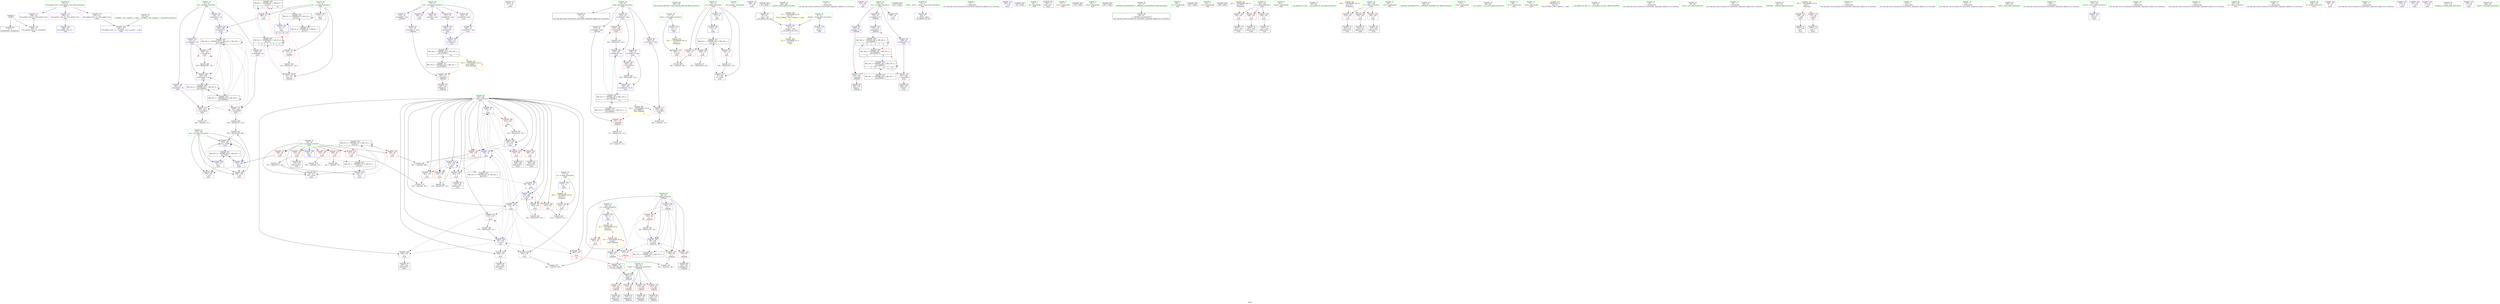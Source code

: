 digraph "SVFG" {
	label="SVFG";

	Node0x5616f7bcdfb0 [shape=record,color=grey,label="{NodeID: 0\nNullPtr}"];
	Node0x5616f7bcdfb0 -> Node0x5616f7be5450[style=solid];
	Node0x5616f7bcdfb0 -> Node0x5616f7beccd0[style=solid];
	Node0x5616f7be8f40 [shape=record,color=grey,label="{NodeID: 277\n303 = cmp(302, 12, )\n}"];
	Node0x5616f7be7490 [shape=record,color=blue,label="{NodeID: 194\n221\<--112\narrayidx10\<--\nmain\n}"];
	Node0x5616f7be7490 -> Node0x5616f7be7560[style=dashed];
	Node0x5616f7be4680 [shape=record,color=purple,label="{NodeID: 111\n202\<--47\n\<--.str.6\nmain\n}"];
	Node0x5616f7be2890 [shape=record,color=green,label="{NodeID: 28\n16\<--18\ndeg\<--deg_field_insensitive\nGlob }"];
	Node0x5616f7be2890 -> Node0x5616f7be5620[style=solid];
	Node0x5616f7be2890 -> Node0x5616f7be6ba0[style=solid];
	Node0x5616f7be2890 -> Node0x5616f7be6c70[style=solid];
	Node0x5616f7be2890 -> Node0x5616f7be6d40[style=solid];
	Node0x5616f7be2890 -> Node0x5616f7be6e10[style=solid];
	Node0x5616f7bea690 [shape=record,color=red,label="{NodeID: 139\n128\<--98\n\<--i\n_Z5floodi\n}"];
	Node0x5616f7bea690 -> Node0x5616f7bf4d50[style=solid];
	Node0x5616f7be5150 [shape=record,color=green,label="{NodeID: 56\n192\<--193\nllvm.memset.p0i8.i64\<--llvm.memset.p0i8.i64_field_insensitive\n}"];
	Node0x5616f7c0ad10 [shape=record,color=yellow,style=double,label="{NodeID: 333\n20V_1 = ENCHI(MR_20V_0)\npts\{13 \}\nFun[main]}"];
	Node0x5616f7c0ad10 -> Node0x5616f7be9580[style=dashed];
	Node0x5616f7bebd50 [shape=record,color=red,label="{NodeID: 167\n337\<--165\n\<--ans\nmain\n}"];
	Node0x5616f7be6930 [shape=record,color=black,label="{NodeID: 84\n306\<--305\nidxprom47\<--\nmain\n}"];
	Node0x5616f7bccd20 [shape=record,color=green,label="{NodeID: 1\n7\<--1\n__dso_handle\<--dummyObj\nGlob }"];
	Node0x5616f7be90c0 [shape=record,color=grey,label="{NodeID: 278\n252 = cmp(250, 251, )\n}"];
	Node0x5616f7be7560 [shape=record,color=blue,label="{NodeID: 195\n228\<--112\narrayidx14\<--\nmain\n}"];
	Node0x5616f7be7560 -> Node0x5616f7c09590[style=dashed];
	Node0x5616f7be4750 [shape=record,color=purple,label="{NodeID: 112\n206\<--49\n\<--.str.7\nmain\n}"];
	Node0x5616f7be2960 [shape=record,color=green,label="{NodeID: 29\n19\<--21\nmat\<--mat_field_insensitive\nGlob }"];
	Node0x5616f7be2960 -> Node0x5616f7be6ee0[style=solid];
	Node0x5616f7be2960 -> Node0x5616f7be6fb0[style=solid];
	Node0x5616f7be2960 -> Node0x5616f7be7080[style=solid];
	Node0x5616f7be2960 -> Node0x5616f7be7150[style=solid];
	Node0x5616f7be2960 -> Node0x5616f7be7220[style=solid];
	Node0x5616f7be2960 -> Node0x5616f7be3a50[style=solid];
	Node0x5616f7be2960 -> Node0x5616f7be3b20[style=solid];
	Node0x5616f7c03790 [shape=record,color=yellow,style=double,label="{NodeID: 389\n2V_2 = CSCHI(MR_2V_1)\npts\{10 \}\nCS[]}"];
	Node0x5616f7c04090 [shape=record,color=black,label="{NodeID: 306\nMR_6V_2 = PHI(MR_6V_1, MR_6V_5, )\npts\{32 \}\n|{<s0>4|<s1>14|<s2>14}}"];
	Node0x5616f7c04090:s0 -> Node0x5616f7bfdd90[style=dashed,color=blue];
	Node0x5616f7c04090:s1 -> Node0x5616f7bea0e0[style=dashed,color=blue];
	Node0x5616f7c04090:s2 -> Node0x5616f7c02890[style=dashed,color=blue];
	Node0x5616f7bea760 [shape=record,color=red,label="{NodeID: 140\n135\<--98\n\<--i\n_Z5floodi\n}"];
	Node0x5616f7bea760 -> Node0x5616f7be5d00[style=solid];
	Node0x5616f7be5250 [shape=record,color=green,label="{NodeID: 57\n204\<--205\nprintf\<--printf_field_insensitive\n}"];
	Node0x5616f7bebe20 [shape=record,color=red,label="{NodeID: 168\n233\<--232\n\<--arrayidx16\nmain\n}"];
	Node0x5616f7bebe20 -> Node0x5616f7be84c0[style=solid];
	Node0x5616f7be6a00 [shape=record,color=black,label="{NodeID: 85\n325\<--324\nidxprom57\<--\nmain\n}"];
	Node0x5616f7bd4c80 [shape=record,color=green,label="{NodeID: 2\n9\<--1\n\<--dummyObj\nCan only get source location for instruction, argument, global var or function.}"];
	Node0x5616f7be9240 [shape=record,color=grey,label="{NodeID: 279\n264 = cmp(263, 12, )\n}"];
	Node0x5616f7be7630 [shape=record,color=blue,label="{NodeID: 196\n232\<--234\narrayidx16\<--inc\nmain\n}"];
	Node0x5616f7be7630 -> Node0x5616f7bebef0[style=dashed];
	Node0x5616f7be7630 -> Node0x5616f7be7700[style=dashed];
	Node0x5616f7be4820 [shape=record,color=purple,label="{NodeID: 113\n214\<--49\n\<--.str.7\nmain\n}"];
	Node0x5616f7be2a30 [shape=record,color=green,label="{NodeID: 30\n22\<--24\nvis\<--vis_field_insensitive\nGlob }"];
	Node0x5616f7be2a30 -> Node0x5616f7be3bf0[style=solid];
	Node0x5616f7be2a30 -> Node0x5616f7be3cc0[style=solid];
	Node0x5616f7be2a30 -> Node0x5616f7be3d90[style=solid];
	Node0x5616f7be2a30 -> Node0x5616f7be3e60[style=solid];
	Node0x5616f7c221a0 [shape=record,color=black,label="{NodeID: 390\n215 = PHI()\n}"];
	Node0x5616f7c04590 [shape=record,color=black,label="{NodeID: 307\nMR_10V_2 = PHI(MR_10V_1, MR_10V_4, )\npts\{99 \}\n}"];
	Node0x5616f7bea830 [shape=record,color=red,label="{NodeID: 141\n141\<--98\n\<--i\n_Z5floodi\n|{<s0>4}}"];
	Node0x5616f7bea830:s0 -> Node0x5616f7c228a0[style=solid,color=red];
	Node0x5616f7be5350 [shape=record,color=green,label="{NodeID: 58\n55\<--361\n_GLOBAL__sub_I_naguib_1_1.cpp\<--_GLOBAL__sub_I_naguib_1_1.cpp_field_insensitive\n}"];
	Node0x5616f7be5350 -> Node0x5616f7becbd0[style=solid];
	Node0x5616f7c0aed0 [shape=record,color=yellow,style=double,label="{NodeID: 335\n4V_1 = ENCHI(MR_4V_0)\npts\{26 \}\nFun[main]|{|<s1>14}}"];
	Node0x5616f7c0aed0 -> Node0x5616f7be9990[style=dashed];
	Node0x5616f7c0aed0:s1 -> Node0x5616f7c0a5b0[style=dashed,color=red];
	Node0x5616f7bebef0 [shape=record,color=red,label="{NodeID: 169\n239\<--238\n\<--arrayidx18\nmain\n}"];
	Node0x5616f7bebef0 -> Node0x5616f7bf2240[style=solid];
	Node0x5616f7be6ad0 [shape=record,color=purple,label="{NodeID: 86\n64\<--4\n\<--_ZStL8__ioinit\n__cxx_global_var_init\n}"];
	Node0x5616f7bbd6c0 [shape=record,color=green,label="{NodeID: 3\n12\<--1\n\<--dummyObj\nCan only get source location for instruction, argument, global var or function.}"];
	Node0x5616f7bf4bd0 [shape=record,color=grey,label="{NodeID: 280\n186 = cmp(184, 185, )\n}"];
	Node0x5616f7be7700 [shape=record,color=blue,label="{NodeID: 197\n238\<--240\narrayidx18\<--inc19\nmain\n}"];
	Node0x5616f7be7700 -> Node0x5616f7c09090[style=dashed];
	Node0x5616f7be48f0 [shape=record,color=purple,label="{NodeID: 114\n338\<--51\n\<--.str.8\nmain\n}"];
	Node0x5616f7be2b00 [shape=record,color=green,label="{NodeID: 31\n25\<--26\nn\<--n_field_insensitive\nGlob }"];
	Node0x5616f7be2b00 -> Node0x5616f7be98c0[style=solid];
	Node0x5616f7be2b00 -> Node0x5616f7be9990[style=solid];
	Node0x5616f7be2b00 -> Node0x5616f7bec6d0[style=solid];
	Node0x5616f7c222a0 [shape=record,color=black,label="{NodeID: 391\n65 = PHI()\n}"];
	Node0x5616f7c04a90 [shape=record,color=black,label="{NodeID: 308\nMR_16V_2 = PHI(MR_16V_1, MR_16V_4, )\npts\{240000 \}\n|{<s0>4|<s1>14}}"];
	Node0x5616f7c04a90:s0 -> Node0x5616f7bfe790[style=dashed,color=blue];
	Node0x5616f7c04a90:s1 -> Node0x5616f7c03290[style=dashed,color=blue];
	Node0x5616f7bea900 [shape=record,color=red,label="{NodeID: 142\n145\<--98\n\<--i\n_Z5floodi\n}"];
	Node0x5616f7bea900 -> Node0x5616f7bf2840[style=solid];
	Node0x5616f7be5450 [shape=record,color=black,label="{NodeID: 59\n2\<--3\ndummyVal\<--dummyVal\n}"];
	Node0x5616f7c0afb0 [shape=record,color=yellow,style=double,label="{NodeID: 336\n25V_1 = ENCHI(MR_25V_0)\npts\{28 \}\nFun[main]}"];
	Node0x5616f7c0afb0 -> Node0x5616f7be9a60[style=dashed];
	Node0x5616f7bebfc0 [shape=record,color=red,label="{NodeID: 170\n257\<--256\n\<--arrayidx25\nmain\n}"];
	Node0x5616f7bebfc0 -> Node0x5616f7be65f0[style=solid];
	Node0x5616f7be6ba0 [shape=record,color=purple,label="{NodeID: 87\n115\<--16\narrayidx4\<--deg\n_Z5floodi\n}"];
	Node0x5616f7be6ba0 -> Node0x5616f7beaaa0[style=solid];
	Node0x5616f7bccec0 [shape=record,color=green,label="{NodeID: 4\n35\<--1\n.str\<--dummyObj\nGlob }"];
	Node0x5616f7bf4d50 [shape=record,color=grey,label="{NodeID: 281\n130 = cmp(128, 129, )\n}"];
	Node0x5616f7be77d0 [shape=record,color=blue,label="{NodeID: 198\n155\<--244\ni\<--inc20\nmain\n}"];
	Node0x5616f7be77d0 -> Node0x5616f7beac40[style=dashed];
	Node0x5616f7be77d0 -> Node0x5616f7bead10[style=dashed];
	Node0x5616f7be77d0 -> Node0x5616f7be77d0[style=dashed];
	Node0x5616f7be77d0 -> Node0x5616f7be7970[style=dashed];
	Node0x5616f7be49c0 [shape=record,color=purple,label="{NodeID: 115\n366\<--53\nllvm.global_ctors_0\<--llvm.global_ctors\nGlob }"];
	Node0x5616f7be49c0 -> Node0x5616f7becad0[style=solid];
	Node0x5616f7be2bd0 [shape=record,color=green,label="{NodeID: 32\n27\<--28\nm\<--m_field_insensitive\nGlob }"];
	Node0x5616f7be2bd0 -> Node0x5616f7be9a60[style=solid];
	Node0x5616f7be2bd0 -> Node0x5616f7bec7d0[style=solid];
	Node0x5616f7c223a0 [shape=record,color=black,label="{NodeID: 392\n83 = PHI()\n}"];
	Node0x5616f7c223a0 -> Node0x5616f7be5820[style=solid];
	Node0x5616f7bea9d0 [shape=record,color=red,label="{NodeID: 143\n104\<--103\n\<--arrayidx\n_Z5floodi\n}"];
	Node0x5616f7bea9d0 -> Node0x5616f7be59c0[style=solid];
	Node0x5616f7be5550 [shape=record,color=black,label="{NodeID: 60\n152\<--12\nmain_ret\<--\nmain\n}"];
	Node0x5616f7bec090 [shape=record,color=red,label="{NodeID: 171\n263\<--262\n\<--arrayidx27\nmain\n}"];
	Node0x5616f7bec090 -> Node0x5616f7be9240[style=solid];
	Node0x5616f7be6c70 [shape=record,color=purple,label="{NodeID: 88\n232\<--16\narrayidx16\<--deg\nmain\n}"];
	Node0x5616f7be6c70 -> Node0x5616f7bebe20[style=solid];
	Node0x5616f7be6c70 -> Node0x5616f7be7630[style=solid];
	Node0x5616f7bccfe0 [shape=record,color=green,label="{NodeID: 5\n37\<--1\n.str.2\<--dummyObj\nGlob }"];
	Node0x5616f7bf4ed0 [shape=record,color=grey,label="{NodeID: 282\n291 = cmp(290, 123, )\n}"];
	Node0x5616f7be78a0 [shape=record,color=blue,label="{NodeID: 199\n29\<--12\ncnt\<--\nmain\n}"];
	Node0x5616f7be78a0 -> Node0x5616f7c02390[style=dashed];
	Node0x5616f7be9380 [shape=record,color=purple,label="{NodeID: 116\n367\<--53\nllvm.global_ctors_1\<--llvm.global_ctors\nGlob }"];
	Node0x5616f7be9380 -> Node0x5616f7becbd0[style=solid];
	Node0x5616f7be2ca0 [shape=record,color=green,label="{NodeID: 33\n29\<--30\ncnt\<--cnt_field_insensitive\nGlob }"];
	Node0x5616f7be2ca0 -> Node0x5616f7be9b30[style=solid];
	Node0x5616f7be2ca0 -> Node0x5616f7be9c00[style=solid];
	Node0x5616f7be2ca0 -> Node0x5616f7be9cd0[style=solid];
	Node0x5616f7be2ca0 -> Node0x5616f7be9da0[style=solid];
	Node0x5616f7be2ca0 -> Node0x5616f7be9e70[style=solid];
	Node0x5616f7be2ca0 -> Node0x5616f7be9f40[style=solid];
	Node0x5616f7be2ca0 -> Node0x5616f7bec8d0[style=solid];
	Node0x5616f7be2ca0 -> Node0x5616f7be78a0[style=solid];
	Node0x5616f7be2ca0 -> Node0x5616f7be7b10[style=solid];
	Node0x5616f7c22500 [shape=record,color=black,label="{NodeID: 393\n179 = PHI()\n}"];
	Node0x5616f7beaaa0 [shape=record,color=red,label="{NodeID: 144\n116\<--115\n\<--arrayidx4\n_Z5floodi\n}"];
	Node0x5616f7beaaa0 -> Node0x5616f7be8640[style=solid];
	Node0x5616f7be5620 [shape=record,color=black,label="{NodeID: 61\n17\<--16\n\<--deg\nCan only get source location for instruction, argument, global var or function.}"];
	Node0x5616f7bec160 [shape=record,color=red,label="{NodeID: 172\n302\<--301\n\<--arrayidx44\nmain\n}"];
	Node0x5616f7bec160 -> Node0x5616f7be8f40[style=solid];
	Node0x5616f7be6d40 [shape=record,color=purple,label="{NodeID: 89\n238\<--16\narrayidx18\<--deg\nmain\n}"];
	Node0x5616f7be6d40 -> Node0x5616f7bebef0[style=solid];
	Node0x5616f7be6d40 -> Node0x5616f7be7700[style=solid];
	Node0x5616f7bcd250 [shape=record,color=green,label="{NodeID: 6\n39\<--1\nstdin\<--dummyObj\nGlob }"];
	Node0x5616f7bf5050 [shape=record,color=grey,label="{NodeID: 283\n212 = cmp(210, 211, )\n}"];
	Node0x5616f7be7970 [shape=record,color=blue,label="{NodeID: 200\n155\<--12\ni\<--\nmain\n}"];
	Node0x5616f7be7970 -> Node0x5616f7beade0[style=dashed];
	Node0x5616f7be7970 -> Node0x5616f7beaeb0[style=dashed];
	Node0x5616f7be7970 -> Node0x5616f7beaf80[style=dashed];
	Node0x5616f7be7970 -> Node0x5616f7beb050[style=dashed];
	Node0x5616f7be7970 -> Node0x5616f7beb120[style=dashed];
	Node0x5616f7be7970 -> Node0x5616f7be7cb0[style=dashed];
	Node0x5616f7be7970 -> Node0x5616f7be7f20[style=dashed];
	Node0x5616f7be7970 -> Node0x5616f7be8190[style=dashed];
	Node0x5616f7be9480 [shape=record,color=purple,label="{NodeID: 117\n368\<--53\nllvm.global_ctors_2\<--llvm.global_ctors\nGlob }"];
	Node0x5616f7be9480 -> Node0x5616f7beccd0[style=solid];
	Node0x5616f7be2d70 [shape=record,color=green,label="{NodeID: 34\n31\<--32\ncur\<--cur_field_insensitive\nGlob }"];
	Node0x5616f7be2d70 -> Node0x5616f7bea010[style=solid];
	Node0x5616f7be2d70 -> Node0x5616f7bea0e0[style=solid];
	Node0x5616f7be2d70 -> Node0x5616f7bec9d0[style=solid];
	Node0x5616f7be2d70 -> Node0x5616f7bed040[style=solid];
	Node0x5616f7be2d70 -> Node0x5616f7be7a40[style=solid];
	Node0x5616f7c225d0 [shape=record,color=black,label="{NodeID: 394\n203 = PHI()\n}"];
	Node0x5616f7c05990 [shape=record,color=black,label="{NodeID: 311\nMR_22V_3 = PHI(MR_22V_4, MR_22V_2, )\npts\{15 \}\n}"];
	Node0x5616f7c05990 -> Node0x5616f7be9650[style=dashed];
	Node0x5616f7c05990 -> Node0x5616f7be9720[style=dashed];
	Node0x5616f7c05990 -> Node0x5616f7be97f0[style=dashed];
	Node0x5616f7c05990 -> Node0x5616f7bef4a0[style=dashed];
	Node0x5616f7beab70 [shape=record,color=red,label="{NodeID: 145\n138\<--137\n\<--arrayidx11\n_Z5floodi\n}"];
	Node0x5616f7beab70 -> Node0x5616f7be5dd0[style=solid];
	Node0x5616f7be5720 [shape=record,color=black,label="{NodeID: 62\n66\<--67\n\<--_ZNSt8ios_base4InitD1Ev\nCan only get source location for instruction, argument, global var or function.}"];
	Node0x5616f7bec230 [shape=record,color=red,label="{NodeID: 173\n308\<--307\n\<--arrayidx48\nmain\n}"];
	Node0x5616f7bec230 -> Node0x5616f7bf26c0[style=solid];
	Node0x5616f7be6e10 [shape=record,color=purple,label="{NodeID: 90\n262\<--16\narrayidx27\<--deg\nmain\n}"];
	Node0x5616f7be6e10 -> Node0x5616f7bec090[style=solid];
	Node0x5616f7bce040 [shape=record,color=green,label="{NodeID: 7\n40\<--1\n.str.3\<--dummyObj\nGlob }"];
	Node0x5616f7bf51d0 [shape=record,color=grey,label="{NodeID: 284\n119 = cmp(117, 12, )\n}"];
	Node0x5616f7be7a40 [shape=record,color=blue,label="{NodeID: 201\n31\<--12\ncur\<--\nmain\n|{<s0>14|<s1>14|<s2>14|<s3>14}}"];
	Node0x5616f7be7a40:s0 -> Node0x5616f7bea010[style=dashed,color=red];
	Node0x5616f7be7a40:s1 -> Node0x5616f7bed040[style=dashed,color=red];
	Node0x5616f7be7a40:s2 -> Node0x5616f7bfdd90[style=dashed,color=red];
	Node0x5616f7be7a40:s3 -> Node0x5616f7c04090[style=dashed,color=red];
	Node0x5616f7be9580 [shape=record,color=red,label="{NodeID: 118\n185\<--11\n\<--cases\nmain\n}"];
	Node0x5616f7be9580 -> Node0x5616f7bf4bd0[style=solid];
	Node0x5616f7be2e40 [shape=record,color=green,label="{NodeID: 35\n33\<--34\nall\<--all_field_insensitive\nGlob }"];
	Node0x5616f7be2e40 -> Node0x5616f7be3f30[style=solid];
	Node0x5616f7be2e40 -> Node0x5616f7be4000[style=solid];
	Node0x5616f7be2e40 -> Node0x5616f7be40d0[style=solid];
	Node0x5616f7be2e40 -> Node0x5616f7be41a0[style=solid];
	Node0x5616f7c226a0 [shape=record,color=black,label="{NodeID: 395\n207 = PHI()\n}"];
	Node0x5616f7c05e90 [shape=record,color=black,label="{NodeID: 312\nMR_27V_2 = PHI(MR_27V_4, MR_27V_1, )\npts\{30 \}\n}"];
	Node0x5616f7c05e90 -> Node0x5616f7be78a0[style=dashed];
	Node0x5616f7beac40 [shape=record,color=red,label="{NodeID: 146\n210\<--155\n\<--i\nmain\n}"];
	Node0x5616f7beac40 -> Node0x5616f7bf5050[style=solid];
	Node0x5616f7be5820 [shape=record,color=black,label="{NodeID: 63\n87\<--83\nconv\<--call\n__cxx_global_var_init.1\n}"];
	Node0x5616f7be5820 -> Node0x5616f7becdd0[style=solid];
	Node0x5616f7bec300 [shape=record,color=red,label="{NodeID: 174\n327\<--326\n\<--arrayidx58\nmain\n}"];
	Node0x5616f7bec300 -> Node0x5616f7bf1dc0[style=solid];
	Node0x5616f7be6ee0 [shape=record,color=purple,label="{NodeID: 91\n134\<--19\narrayidx9\<--mat\n_Z5floodi\n}"];
	Node0x5616f7bce0d0 [shape=record,color=green,label="{NodeID: 8\n42\<--1\n.str.4\<--dummyObj\nGlob }"];
	Node0x5616f7bf5350 [shape=record,color=grey,label="{NodeID: 285\n297 = cmp(295, 296, )\n}"];
	Node0x5616f7be7b10 [shape=record,color=blue,label="{NodeID: 202\n29\<--271\ncnt\<--inc29\nmain\n}"];
	Node0x5616f7be7b10 -> Node0x5616f7c02390[style=dashed];
	Node0x5616f7be9650 [shape=record,color=red,label="{NodeID: 119\n184\<--14\n\<--g\nmain\n}"];
	Node0x5616f7be9650 -> Node0x5616f7bf4bd0[style=solid];
	Node0x5616f7be2f10 [shape=record,color=green,label="{NodeID: 36\n53\<--57\nllvm.global_ctors\<--llvm.global_ctors_field_insensitive\nGlob }"];
	Node0x5616f7be2f10 -> Node0x5616f7be49c0[style=solid];
	Node0x5616f7be2f10 -> Node0x5616f7be9380[style=solid];
	Node0x5616f7be2f10 -> Node0x5616f7be9480[style=solid];
	Node0x5616f7c227a0 [shape=record,color=black,label="{NodeID: 396\n339 = PHI()\n}"];
	Node0x5616f7c06390 [shape=record,color=black,label="{NodeID: 313\nMR_6V_2 = PHI(MR_6V_3, MR_6V_1, )\npts\{32 \}\n}"];
	Node0x5616f7c06390 -> Node0x5616f7c02890[style=dashed];
	Node0x5616f7bead10 [shape=record,color=red,label="{NodeID: 147\n243\<--155\n\<--i\nmain\n}"];
	Node0x5616f7bead10 -> Node0x5616f7bf2540[style=solid];
	Node0x5616f7be58f0 [shape=record,color=black,label="{NodeID: 64\n102\<--101\nidxprom\<--\n_Z5floodi\n}"];
	Node0x5616f7c0b410 [shape=record,color=yellow,style=double,label="{NodeID: 341\n34V_1 = ENCHI(MR_34V_0)\npts\{162 \}\nFun[main]}"];
	Node0x5616f7c0b410 -> Node0x5616f7beb7a0[style=dashed];
	Node0x5616f7c0b410 -> Node0x5616f7beb870[style=dashed];
	Node0x5616f7c0b410 -> Node0x5616f7beb940[style=dashed];
	Node0x5616f7bec3d0 [shape=record,color=blue,label="{NodeID: 175\n8\<--9\n_ZL2pi\<--\nGlob }"];
	Node0x5616f7be6fb0 [shape=record,color=purple,label="{NodeID: 92\n137\<--19\narrayidx11\<--mat\n_Z5floodi\n}"];
	Node0x5616f7be6fb0 -> Node0x5616f7beab70[style=solid];
	Node0x5616f7bce160 [shape=record,color=green,label="{NodeID: 9\n44\<--1\nstdout\<--dummyObj\nGlob }"];
	Node0x5616f7be7be0 [shape=record,color=blue,label="{NodeID: 203\n274\<--269\narrayidx31\<--\nmain\n}"];
	Node0x5616f7be7be0 -> Node0x5616f7c00f90[style=dashed];
	Node0x5616f7be9720 [shape=record,color=red,label="{NodeID: 120\n200\<--14\n\<--g\nmain\n}"];
	Node0x5616f7be9720 -> Node0x5616f7be8940[style=solid];
	Node0x5616f7be2fe0 [shape=record,color=green,label="{NodeID: 37\n58\<--59\n__cxx_global_var_init\<--__cxx_global_var_init_field_insensitive\n}"];
	Node0x5616f7c228a0 [shape=record,color=black,label="{NodeID: 397\n95 = PHI(141, 267, )\n0th arg _Z5floodi }"];
	Node0x5616f7c228a0 -> Node0x5616f7becea0[style=solid];
	Node0x5616f7c06890 [shape=record,color=black,label="{NodeID: 314\nMR_32V_2 = PHI(MR_32V_14, MR_32V_1, )\npts\{156 \}\n}"];
	Node0x5616f7c06890 -> Node0x5616f7be73c0[style=dashed];
	Node0x5616f7beade0 [shape=record,color=red,label="{NodeID: 148\n250\<--155\n\<--i\nmain\n}"];
	Node0x5616f7beade0 -> Node0x5616f7be90c0[style=solid];
	Node0x5616f7be59c0 [shape=record,color=black,label="{NodeID: 65\n105\<--104\ntobool\<--\n_Z5floodi\n}"];
	Node0x5616f7c0b4f0 [shape=record,color=yellow,style=double,label="{NodeID: 342\n36V_1 = ENCHI(MR_36V_0)\npts\{164 \}\nFun[main]}"];
	Node0x5616f7c0b4f0 -> Node0x5616f7beba10[style=dashed];
	Node0x5616f7c0b4f0 -> Node0x5616f7bebae0[style=dashed];
	Node0x5616f7c0b4f0 -> Node0x5616f7bebbb0[style=dashed];
	Node0x5616f7bec4d0 [shape=record,color=blue,label="{NodeID: 176\n11\<--12\ncases\<--\nGlob }"];
	Node0x5616f7bec4d0 -> Node0x5616f7c0ad10[style=dashed];
	Node0x5616f7be7080 [shape=record,color=purple,label="{NodeID: 93\n194\<--19\n\<--mat\nmain\n}"];
	Node0x5616f7bd4a20 [shape=record,color=green,label="{NodeID: 10\n45\<--1\n.str.5\<--dummyObj\nGlob }"];
	Node0x5616f7bfdd90 [shape=record,color=black,label="{NodeID: 287\nMR_6V_5 = PHI(MR_6V_7, MR_6V_4, )\npts\{32 \}\n|{|<s2>4|<s3>4|<s4>4|<s5>4}}"];
	Node0x5616f7bfdd90 -> Node0x5616f7bfdd90[style=dashed];
	Node0x5616f7bfdd90 -> Node0x5616f7c04090[style=dashed];
	Node0x5616f7bfdd90:s2 -> Node0x5616f7bea010[style=dashed,color=red];
	Node0x5616f7bfdd90:s3 -> Node0x5616f7bed040[style=dashed,color=red];
	Node0x5616f7bfdd90:s4 -> Node0x5616f7bfdd90[style=dashed,color=red];
	Node0x5616f7bfdd90:s5 -> Node0x5616f7c04090[style=dashed,color=red];
	Node0x5616f7be7cb0 [shape=record,color=blue,label="{NodeID: 204\n155\<--279\ni\<--inc33\nmain\n}"];
	Node0x5616f7be7cb0 -> Node0x5616f7beade0[style=dashed];
	Node0x5616f7be7cb0 -> Node0x5616f7beaeb0[style=dashed];
	Node0x5616f7be7cb0 -> Node0x5616f7beaf80[style=dashed];
	Node0x5616f7be7cb0 -> Node0x5616f7beb050[style=dashed];
	Node0x5616f7be7cb0 -> Node0x5616f7beb120[style=dashed];
	Node0x5616f7be7cb0 -> Node0x5616f7be7cb0[style=dashed];
	Node0x5616f7be7cb0 -> Node0x5616f7be7f20[style=dashed];
	Node0x5616f7be7cb0 -> Node0x5616f7be8190[style=dashed];
	Node0x5616f7be97f0 [shape=record,color=red,label="{NodeID: 121\n341\<--14\n\<--g\nmain\n}"];
	Node0x5616f7be97f0 -> Node0x5616f7be87c0[style=solid];
	Node0x5616f7be30e0 [shape=record,color=green,label="{NodeID: 38\n62\<--63\n_ZNSt8ios_base4InitC1Ev\<--_ZNSt8ios_base4InitC1Ev_field_insensitive\n}"];
	Node0x5616f7c06d90 [shape=record,color=black,label="{NodeID: 315\nMR_38V_2 = PHI(MR_38V_5, MR_38V_1, )\npts\{166 \}\n}"];
	Node0x5616f7c06d90 -> Node0x5616f7be7d80[style=dashed];
	Node0x5616f7c06d90 -> Node0x5616f7be7e50[style=dashed];
	Node0x5616f7beaeb0 [shape=record,color=red,label="{NodeID: 149\n254\<--155\n\<--i\nmain\n}"];
	Node0x5616f7beaeb0 -> Node0x5616f7be6520[style=solid];
	Node0x5616f7be5a90 [shape=record,color=black,label="{NodeID: 66\n109\<--108\nidxprom1\<--\n_Z5floodi\n}"];
	Node0x5616f7bf1dc0 [shape=record,color=grey,label="{NodeID: 260\n328 = Binary(327, 118, )\n}"];
	Node0x5616f7bf1dc0 -> Node0x5616f7bf1f40[style=solid];
	Node0x5616f7bec5d0 [shape=record,color=blue,label="{NodeID: 177\n14\<--12\ng\<--\nGlob }"];
	Node0x5616f7bec5d0 -> Node0x5616f7be72f0[style=dashed];
	Node0x5616f7be7150 [shape=record,color=purple,label="{NodeID: 94\n218\<--19\narrayidx\<--mat\nmain\n}"];
	Node0x5616f7bd4ab0 [shape=record,color=green,label="{NodeID: 11\n47\<--1\n.str.6\<--dummyObj\nGlob }"];
	Node0x5616f7be7d80 [shape=record,color=blue,label="{NodeID: 205\n165\<--285\nans\<--\nmain\n}"];
	Node0x5616f7be7d80 -> Node0x5616f7bebc80[style=dashed];
	Node0x5616f7be7d80 -> Node0x5616f7bebd50[style=dashed];
	Node0x5616f7be7d80 -> Node0x5616f7be8260[style=dashed];
	Node0x5616f7be7d80 -> Node0x5616f7c06d90[style=dashed];
	Node0x5616f7be98c0 [shape=record,color=red,label="{NodeID: 122\n129\<--25\n\<--n\n_Z5floodi\n}"];
	Node0x5616f7be98c0 -> Node0x5616f7bf4d50[style=solid];
	Node0x5616f7be31e0 [shape=record,color=green,label="{NodeID: 39\n68\<--69\n__cxa_atexit\<--__cxa_atexit_field_insensitive\n}"];
	Node0x5616f7c07290 [shape=record,color=black,label="{NodeID: 316\nMR_12V_2 = PHI(MR_12V_3, MR_12V_1, )\npts\{180000 \}\n}"];
	Node0x5616f7c07290 -> Node0x5616f7c09090[style=dashed];
	Node0x5616f7beaf80 [shape=record,color=red,label="{NodeID: 150\n260\<--155\n\<--i\nmain\n}"];
	Node0x5616f7beaf80 -> Node0x5616f7be66c0[style=solid];
	Node0x5616f7be5b60 [shape=record,color=black,label="{NodeID: 67\n114\<--113\nidxprom3\<--\n_Z5floodi\n}"];
	Node0x5616f7bf1f40 [shape=record,color=grey,label="{NodeID: 261\n330 = Binary(329, 328, )\n}"];
	Node0x5616f7bf1f40 -> Node0x5616f7be8260[style=solid];
	Node0x5616f7bec6d0 [shape=record,color=blue,label="{NodeID: 178\n25\<--12\nn\<--\nGlob }"];
	Node0x5616f7bec6d0 -> Node0x5616f7c0aed0[style=dashed];
	Node0x5616f7be7220 [shape=record,color=purple,label="{NodeID: 95\n221\<--19\narrayidx10\<--mat\nmain\n}"];
	Node0x5616f7be7220 -> Node0x5616f7be7490[style=solid];
	Node0x5616f7bd4b40 [shape=record,color=green,label="{NodeID: 12\n49\<--1\n.str.7\<--dummyObj\nGlob }"];
	Node0x5616f7bfe790 [shape=record,color=black,label="{NodeID: 289\nMR_16V_4 = PHI(MR_16V_6, MR_16V_3, )\npts\{240000 \}\n|{|<s2>4|<s3>4|<s4>4}}"];
	Node0x5616f7bfe790 -> Node0x5616f7bfe790[style=dashed];
	Node0x5616f7bfe790 -> Node0x5616f7c04a90[style=dashed];
	Node0x5616f7bfe790:s2 -> Node0x5616f7bea9d0[style=dashed,color=red];
	Node0x5616f7bfe790:s3 -> Node0x5616f7becf70[style=dashed,color=red];
	Node0x5616f7bfe790:s4 -> Node0x5616f7c04a90[style=dashed,color=red];
	Node0x5616f7be7e50 [shape=record,color=blue,label="{NodeID: 206\n165\<--12\nans\<--\nmain\n}"];
	Node0x5616f7be7e50 -> Node0x5616f7bebc80[style=dashed];
	Node0x5616f7be7e50 -> Node0x5616f7bebd50[style=dashed];
	Node0x5616f7be7e50 -> Node0x5616f7be8260[style=dashed];
	Node0x5616f7be7e50 -> Node0x5616f7c06d90[style=dashed];
	Node0x5616f7be9990 [shape=record,color=red,label="{NodeID: 123\n251\<--25\n\<--n\nmain\n}"];
	Node0x5616f7be9990 -> Node0x5616f7be90c0[style=solid];
	Node0x5616f7be32e0 [shape=record,color=green,label="{NodeID: 40\n67\<--73\n_ZNSt8ios_base4InitD1Ev\<--_ZNSt8ios_base4InitD1Ev_field_insensitive\n}"];
	Node0x5616f7be32e0 -> Node0x5616f7be5720[style=solid];
	Node0x5616f7c07790 [shape=record,color=black,label="{NodeID: 317\nMR_14V_2 = PHI(MR_14V_3, MR_14V_1, )\npts\{210000 \}\n}"];
	Node0x5616f7c07790 -> Node0x5616f7c09590[style=dashed];
	Node0x5616f7beb050 [shape=record,color=red,label="{NodeID: 151\n267\<--155\n\<--i\nmain\n|{<s0>14}}"];
	Node0x5616f7beb050:s0 -> Node0x5616f7c228a0[style=solid,color=red];
	Node0x5616f7be5c30 [shape=record,color=black,label="{NodeID: 68\n133\<--132\nidxprom8\<--\n_Z5floodi\n}"];
	Node0x5616f7bf20c0 [shape=record,color=grey,label="{NodeID: 262\n334 = Binary(333, 123, )\n}"];
	Node0x5616f7bf20c0 -> Node0x5616f7bef3d0[style=solid];
	Node0x5616f7bec7d0 [shape=record,color=blue,label="{NodeID: 179\n27\<--12\nm\<--\nGlob }"];
	Node0x5616f7bec7d0 -> Node0x5616f7c0afb0[style=dashed];
	Node0x5616f7be3a50 [shape=record,color=purple,label="{NodeID: 96\n225\<--19\narrayidx12\<--mat\nmain\n}"];
	Node0x5616f7bd4010 [shape=record,color=green,label="{NodeID: 13\n51\<--1\n.str.8\<--dummyObj\nGlob }"];
	Node0x5616f7c0dae0 [shape=record,color=yellow,style=double,label="{NodeID: 373\nRETMU(2V_2)\npts\{10 \}\nFun[_GLOBAL__sub_I_naguib_1_1.cpp]}"];
	Node0x5616f7be7f20 [shape=record,color=blue,label="{NodeID: 207\n155\<--12\ni\<--\nmain\n}"];
	Node0x5616f7be7f20 -> Node0x5616f7beb1f0[style=dashed];
	Node0x5616f7be7f20 -> Node0x5616f7beb2c0[style=dashed];
	Node0x5616f7be7f20 -> Node0x5616f7beb390[style=dashed];
	Node0x5616f7be7f20 -> Node0x5616f7beb460[style=dashed];
	Node0x5616f7be7f20 -> Node0x5616f7be80c0[style=dashed];
	Node0x5616f7be7f20 -> Node0x5616f7be8190[style=dashed];
	Node0x5616f7be9a60 [shape=record,color=red,label="{NodeID: 124\n211\<--27\n\<--m\nmain\n}"];
	Node0x5616f7be9a60 -> Node0x5616f7bf5050[style=solid];
	Node0x5616f7be33e0 [shape=record,color=green,label="{NodeID: 41\n80\<--81\n__cxx_global_var_init.1\<--__cxx_global_var_init.1_field_insensitive\n}"];
	Node0x5616f7c07c90 [shape=record,color=black,label="{NodeID: 318\nMR_16V_2 = PHI(MR_16V_3, MR_16V_1, )\npts\{240000 \}\n}"];
	Node0x5616f7c07c90 -> Node0x5616f7c03290[style=dashed];
	Node0x5616f7beb120 [shape=record,color=red,label="{NodeID: 152\n278\<--155\n\<--i\nmain\n}"];
	Node0x5616f7beb120 -> Node0x5616f7be8340[style=solid];
	Node0x5616f7be5d00 [shape=record,color=black,label="{NodeID: 69\n136\<--135\nidxprom10\<--\n_Z5floodi\n}"];
	Node0x5616f7bf2240 [shape=record,color=grey,label="{NodeID: 263\n240 = Binary(239, 123, )\n}"];
	Node0x5616f7bf2240 -> Node0x5616f7be7700[style=solid];
	Node0x5616f7bec8d0 [shape=record,color=blue,label="{NodeID: 180\n29\<--12\ncnt\<--\nGlob }"];
	Node0x5616f7bec8d0 -> Node0x5616f7c05e90[style=dashed];
	Node0x5616f7be3b20 [shape=record,color=purple,label="{NodeID: 97\n228\<--19\narrayidx14\<--mat\nmain\n}"];
	Node0x5616f7be3b20 -> Node0x5616f7be7560[style=solid];
	Node0x5616f7bd40e0 [shape=record,color=green,label="{NodeID: 14\n54\<--1\n\<--dummyObj\nCan only get source location for instruction, argument, global var or function.}"];
	Node0x5616f7be7ff0 [shape=record,color=blue,label="{NodeID: 208\n307\<--309\narrayidx48\<--sub\nmain\n}"];
	Node0x5616f7be7ff0 -> Node0x5616f7c01490[style=dashed];
	Node0x5616f7be9b30 [shape=record,color=red,label="{NodeID: 125\n270\<--29\n\<--cnt\nmain\n}"];
	Node0x5616f7be9b30 -> Node0x5616f7be6790[style=solid];
	Node0x5616f7be9b30 -> Node0x5616f7be8ac0[style=solid];
	Node0x5616f7be34e0 [shape=record,color=green,label="{NodeID: 42\n85\<--86\nacos\<--acos_field_insensitive\n}"];
	Node0x5616f7c08190 [shape=record,color=black,label="{NodeID: 319\nMR_43V_2 = PHI(MR_43V_9, MR_43V_1, )\npts\{340000 \}\n}"];
	Node0x5616f7c08190 -> Node0x5616f7bec160[style=dashed];
	Node0x5616f7c08190 -> Node0x5616f7bec230[style=dashed];
	Node0x5616f7c08190 -> Node0x5616f7bec300[style=dashed];
	Node0x5616f7c08190 -> Node0x5616f7be7be0[style=dashed];
	Node0x5616f7c08190 -> Node0x5616f7be7ff0[style=dashed];
	Node0x5616f7c08190 -> Node0x5616f7c00f90[style=dashed];
	Node0x5616f7c08190 -> Node0x5616f7c01490[style=dashed];
	Node0x5616f7c08190 -> Node0x5616f7c08190[style=dashed];
	Node0x5616f7beb1f0 [shape=record,color=red,label="{NodeID: 153\n295\<--155\n\<--i\nmain\n}"];
	Node0x5616f7beb1f0 -> Node0x5616f7bf5350[style=solid];
	Node0x5616f7be5dd0 [shape=record,color=black,label="{NodeID: 70\n139\<--138\ntobool12\<--\n_Z5floodi\n}"];
	Node0x5616f7bf23c0 [shape=record,color=grey,label="{NodeID: 264\n314 = Binary(313, 123, )\n}"];
	Node0x5616f7bf23c0 -> Node0x5616f7be80c0[style=solid];
	Node0x5616f7bec9d0 [shape=record,color=blue,label="{NodeID: 181\n31\<--12\ncur\<--\nGlob }"];
	Node0x5616f7bec9d0 -> Node0x5616f7c06390[style=dashed];
	Node0x5616f7be3bf0 [shape=record,color=purple,label="{NodeID: 98\n103\<--22\narrayidx\<--vis\n_Z5floodi\n}"];
	Node0x5616f7be3bf0 -> Node0x5616f7bea9d0[style=solid];
	Node0x5616f7bd41b0 [shape=record,color=green,label="{NodeID: 15\n84\<--1\n\<--dummyObj\nCan only get source location for instruction, argument, global var or function.}"];
	Node0x5616f7be80c0 [shape=record,color=blue,label="{NodeID: 209\n155\<--314\ni\<--inc51\nmain\n}"];
	Node0x5616f7be80c0 -> Node0x5616f7beb1f0[style=dashed];
	Node0x5616f7be80c0 -> Node0x5616f7beb2c0[style=dashed];
	Node0x5616f7be80c0 -> Node0x5616f7beb390[style=dashed];
	Node0x5616f7be80c0 -> Node0x5616f7beb460[style=dashed];
	Node0x5616f7be80c0 -> Node0x5616f7be80c0[style=dashed];
	Node0x5616f7be80c0 -> Node0x5616f7be8190[style=dashed];
	Node0x5616f7be9c00 [shape=record,color=red,label="{NodeID: 126\n282\<--29\n\<--cnt\nmain\n}"];
	Node0x5616f7be9c00 -> Node0x5616f7be8dc0[style=solid];
	Node0x5616f7be35e0 [shape=record,color=green,label="{NodeID: 43\n92\<--93\n_Z5floodi\<--_Z5floodi_field_insensitive\n}"];
	Node0x5616f7beb2c0 [shape=record,color=red,label="{NodeID: 154\n299\<--155\n\<--i\nmain\n}"];
	Node0x5616f7beb2c0 -> Node0x5616f7be6860[style=solid];
	Node0x5616f7be5ea0 [shape=record,color=black,label="{NodeID: 71\n171\<--168\ncall\<--\nmain\n}"];
	Node0x5616f7c0ba30 [shape=record,color=yellow,style=double,label="{NodeID: 348\n2V_1 = ENCHI(MR_2V_0)\npts\{10 \}\nFun[_GLOBAL__sub_I_naguib_1_1.cpp]|{<s0>17}}"];
	Node0x5616f7c0ba30:s0 -> Node0x5616f7becdd0[style=dashed,color=red];
	Node0x5616f7bf2540 [shape=record,color=grey,label="{NodeID: 265\n244 = Binary(243, 123, )\n}"];
	Node0x5616f7bf2540 -> Node0x5616f7be77d0[style=solid];
	Node0x5616f7becad0 [shape=record,color=blue,label="{NodeID: 182\n366\<--54\nllvm.global_ctors_0\<--\nGlob }"];
	Node0x5616f7be3cc0 [shape=record,color=purple,label="{NodeID: 99\n110\<--22\narrayidx2\<--vis\n_Z5floodi\n}"];
	Node0x5616f7be3cc0 -> Node0x5616f7becf70[style=solid];
	Node0x5616f7bd4280 [shape=record,color=green,label="{NodeID: 16\n112\<--1\n\<--dummyObj\nCan only get source location for instruction, argument, global var or function.}"];
	Node0x5616f7be8190 [shape=record,color=blue,label="{NodeID: 210\n155\<--12\ni\<--\nmain\n}"];
	Node0x5616f7be8190 -> Node0x5616f7beb530[style=dashed];
	Node0x5616f7be8190 -> Node0x5616f7beb600[style=dashed];
	Node0x5616f7be8190 -> Node0x5616f7beb6d0[style=dashed];
	Node0x5616f7be8190 -> Node0x5616f7bef3d0[style=dashed];
	Node0x5616f7be8190 -> Node0x5616f7c06890[style=dashed];
	Node0x5616f7be9cd0 [shape=record,color=red,label="{NodeID: 127\n285\<--29\n\<--cnt\nmain\n}"];
	Node0x5616f7be9cd0 -> Node0x5616f7be7d80[style=solid];
	Node0x5616f7be36e0 [shape=record,color=green,label="{NodeID: 44\n96\<--97\nx.addr\<--x.addr_field_insensitive\n_Z5floodi\n}"];
	Node0x5616f7be36e0 -> Node0x5616f7bea350[style=solid];
	Node0x5616f7be36e0 -> Node0x5616f7bea420[style=solid];
	Node0x5616f7be36e0 -> Node0x5616f7bea4f0[style=solid];
	Node0x5616f7be36e0 -> Node0x5616f7bea5c0[style=solid];
	Node0x5616f7be36e0 -> Node0x5616f7becea0[style=solid];
	Node0x5616f7beb390 [shape=record,color=red,label="{NodeID: 155\n305\<--155\n\<--i\nmain\n}"];
	Node0x5616f7beb390 -> Node0x5616f7be6930[style=solid];
	Node0x5616f7be5f70 [shape=record,color=black,label="{NodeID: 72\n177\<--174\ncall1\<--\nmain\n}"];
	Node0x5616f7bf26c0 [shape=record,color=grey,label="{NodeID: 266\n309 = Binary(308, 118, )\n}"];
	Node0x5616f7bf26c0 -> Node0x5616f7be7ff0[style=solid];
	Node0x5616f7becbd0 [shape=record,color=blue,label="{NodeID: 183\n367\<--55\nllvm.global_ctors_1\<--_GLOBAL__sub_I_naguib_1_1.cpp\nGlob }"];
	Node0x5616f7be3d90 [shape=record,color=purple,label="{NodeID: 100\n197\<--22\n\<--vis\nmain\n}"];
	Node0x5616f7bd4350 [shape=record,color=green,label="{NodeID: 17\n118\<--1\n\<--dummyObj\nCan only get source location for instruction, argument, global var or function.}"];
	Node0x5616f7be8260 [shape=record,color=blue,label="{NodeID: 211\n165\<--330\nans\<--add59\nmain\n}"];
	Node0x5616f7be8260 -> Node0x5616f7bebc80[style=dashed];
	Node0x5616f7be8260 -> Node0x5616f7bebd50[style=dashed];
	Node0x5616f7be8260 -> Node0x5616f7be8260[style=dashed];
	Node0x5616f7be8260 -> Node0x5616f7c06d90[style=dashed];
	Node0x5616f7be9da0 [shape=record,color=red,label="{NodeID: 128\n290\<--29\n\<--cnt\nmain\n}"];
	Node0x5616f7be9da0 -> Node0x5616f7bf4ed0[style=solid];
	Node0x5616f7be37b0 [shape=record,color=green,label="{NodeID: 45\n98\<--99\ni\<--i_field_insensitive\n_Z5floodi\n}"];
	Node0x5616f7be37b0 -> Node0x5616f7bea690[style=solid];
	Node0x5616f7be37b0 -> Node0x5616f7bea760[style=solid];
	Node0x5616f7be37b0 -> Node0x5616f7bea830[style=solid];
	Node0x5616f7be37b0 -> Node0x5616f7bea900[style=solid];
	Node0x5616f7be37b0 -> Node0x5616f7bed110[style=solid];
	Node0x5616f7be37b0 -> Node0x5616f7bed1e0[style=solid];
	Node0x5616f7c09090 [shape=record,color=black,label="{NodeID: 322\nMR_12V_3 = PHI(MR_12V_5, MR_12V_2, )\npts\{180000 \}\n|{|<s4>14}}"];
	Node0x5616f7c09090 -> Node0x5616f7bebe20[style=dashed];
	Node0x5616f7c09090 -> Node0x5616f7bec090[style=dashed];
	Node0x5616f7c09090 -> Node0x5616f7be7630[style=dashed];
	Node0x5616f7c09090 -> Node0x5616f7c07290[style=dashed];
	Node0x5616f7c09090:s4 -> Node0x5616f7c0a960[style=dashed,color=red];
	Node0x5616f7beb460 [shape=record,color=red,label="{NodeID: 156\n313\<--155\n\<--i\nmain\n}"];
	Node0x5616f7beb460 -> Node0x5616f7bf23c0[style=solid];
	Node0x5616f7be6040 [shape=record,color=black,label="{NodeID: 73\n217\<--216\nidxprom\<--\nmain\n}"];
	Node0x5616f7bf2840 [shape=record,color=grey,label="{NodeID: 267\n146 = Binary(145, 123, )\n}"];
	Node0x5616f7bf2840 -> Node0x5616f7bed1e0[style=solid];
	Node0x5616f7beccd0 [shape=record,color=blue, style = dotted,label="{NodeID: 184\n368\<--3\nllvm.global_ctors_2\<--dummyVal\nGlob }"];
	Node0x5616f7be3e60 [shape=record,color=purple,label="{NodeID: 101\n256\<--22\narrayidx25\<--vis\nmain\n}"];
	Node0x5616f7be3e60 -> Node0x5616f7bebfc0[style=solid];
	Node0x5616f7bd4420 [shape=record,color=green,label="{NodeID: 18\n123\<--1\n\<--dummyObj\nCan only get source location for instruction, argument, global var or function.}"];
	Node0x5616f7bef3d0 [shape=record,color=blue,label="{NodeID: 212\n155\<--334\ni\<--inc61\nmain\n}"];
	Node0x5616f7bef3d0 -> Node0x5616f7beb530[style=dashed];
	Node0x5616f7bef3d0 -> Node0x5616f7beb600[style=dashed];
	Node0x5616f7bef3d0 -> Node0x5616f7beb6d0[style=dashed];
	Node0x5616f7bef3d0 -> Node0x5616f7bef3d0[style=dashed];
	Node0x5616f7bef3d0 -> Node0x5616f7c06890[style=dashed];
	Node0x5616f7be9e70 [shape=record,color=red,label="{NodeID: 129\n296\<--29\n\<--cnt\nmain\n}"];
	Node0x5616f7be9e70 -> Node0x5616f7bf5350[style=solid];
	Node0x5616f7be3880 [shape=record,color=green,label="{NodeID: 46\n150\<--151\nmain\<--main_field_insensitive\n}"];
	Node0x5616f7c09590 [shape=record,color=black,label="{NodeID: 323\nMR_14V_3 = PHI(MR_14V_5, MR_14V_2, )\npts\{210000 \}\n|{|<s2>14}}"];
	Node0x5616f7c09590 -> Node0x5616f7be7490[style=dashed];
	Node0x5616f7c09590 -> Node0x5616f7c07790[style=dashed];
	Node0x5616f7c09590:s2 -> Node0x5616f7c0aa40[style=dashed,color=red];
	Node0x5616f7beb530 [shape=record,color=red,label="{NodeID: 157\n320\<--155\n\<--i\nmain\n}"];
	Node0x5616f7beb530 -> Node0x5616f7be8c40[style=solid];
	Node0x5616f7be6110 [shape=record,color=black,label="{NodeID: 74\n220\<--219\nidxprom9\<--\nmain\n}"];
	Node0x5616f7bf29c0 [shape=record,color=grey,label="{NodeID: 268\n122 = Binary(121, 123, )\n}"];
	Node0x5616f7bf29c0 -> Node0x5616f7bed040[style=solid];
	Node0x5616f7becdd0 [shape=record,color=blue,label="{NodeID: 185\n8\<--87\n_ZL2pi\<--conv\n__cxx_global_var_init.1\n|{<s0>17}}"];
	Node0x5616f7becdd0:s0 -> Node0x5616f7c03790[style=dashed,color=blue];
	Node0x5616f7be3f30 [shape=record,color=purple,label="{NodeID: 102\n274\<--33\narrayidx31\<--all\nmain\n}"];
	Node0x5616f7be3f30 -> Node0x5616f7be7be0[style=solid];
	Node0x5616f7bd44f0 [shape=record,color=green,label="{NodeID: 19\n189\<--1\n\<--dummyObj\nCan only get source location for instruction, argument, global var or function.}"];
	Node0x5616f7bef4a0 [shape=record,color=blue,label="{NodeID: 213\n14\<--342\ng\<--inc65\nmain\n}"];
	Node0x5616f7bef4a0 -> Node0x5616f7c05990[style=dashed];
	Node0x5616f7be9f40 [shape=record,color=red,label="{NodeID: 130\n321\<--29\n\<--cnt\nmain\n}"];
	Node0x5616f7be9f40 -> Node0x5616f7be8c40[style=solid];
	Node0x5616f7be3980 [shape=record,color=green,label="{NodeID: 47\n153\<--154\nretval\<--retval_field_insensitive\nmain\n}"];
	Node0x5616f7be3980 -> Node0x5616f7bed2b0[style=solid];
	Node0x5616f7beb600 [shape=record,color=red,label="{NodeID: 158\n324\<--155\n\<--i\nmain\n}"];
	Node0x5616f7beb600 -> Node0x5616f7be6a00[style=solid];
	Node0x5616f7be61e0 [shape=record,color=black,label="{NodeID: 75\n224\<--223\nidxprom11\<--\nmain\n}"];
	Node0x5616f7be8340 [shape=record,color=grey,label="{NodeID: 269\n279 = Binary(278, 123, )\n}"];
	Node0x5616f7be8340 -> Node0x5616f7be7cb0[style=solid];
	Node0x5616f7becea0 [shape=record,color=blue,label="{NodeID: 186\n96\<--95\nx.addr\<--x\n_Z5floodi\n}"];
	Node0x5616f7becea0 -> Node0x5616f7bea350[style=dashed];
	Node0x5616f7becea0 -> Node0x5616f7bea420[style=dashed];
	Node0x5616f7becea0 -> Node0x5616f7bea4f0[style=dashed];
	Node0x5616f7becea0 -> Node0x5616f7bea5c0[style=dashed];
	Node0x5616f7be4000 [shape=record,color=purple,label="{NodeID: 103\n301\<--33\narrayidx44\<--all\nmain\n}"];
	Node0x5616f7be4000 -> Node0x5616f7bec160[style=solid];
	Node0x5616f7be2350 [shape=record,color=green,label="{NodeID: 20\n190\<--1\n\<--dummyObj\nCan only get source location for instruction, argument, global var or function.}"];
	Node0x5616f7c00f90 [shape=record,color=black,label="{NodeID: 297\nMR_43V_4 = PHI(MR_43V_5, MR_43V_3, MR_43V_3, )\npts\{340000 \}\n}"];
	Node0x5616f7c00f90 -> Node0x5616f7bec160[style=dashed];
	Node0x5616f7c00f90 -> Node0x5616f7bec230[style=dashed];
	Node0x5616f7c00f90 -> Node0x5616f7bec300[style=dashed];
	Node0x5616f7c00f90 -> Node0x5616f7be7be0[style=dashed];
	Node0x5616f7c00f90 -> Node0x5616f7be7ff0[style=dashed];
	Node0x5616f7c00f90 -> Node0x5616f7c00f90[style=dashed];
	Node0x5616f7c00f90 -> Node0x5616f7c01490[style=dashed];
	Node0x5616f7c00f90 -> Node0x5616f7c08190[style=dashed];
	Node0x5616f7bea010 [shape=record,color=red,label="{NodeID: 131\n121\<--31\n\<--cur\n_Z5floodi\n}"];
	Node0x5616f7bea010 -> Node0x5616f7bf29c0[style=solid];
	Node0x5616f7be4a70 [shape=record,color=green,label="{NodeID: 48\n155\<--156\ni\<--i_field_insensitive\nmain\n}"];
	Node0x5616f7be4a70 -> Node0x5616f7beac40[style=solid];
	Node0x5616f7be4a70 -> Node0x5616f7bead10[style=solid];
	Node0x5616f7be4a70 -> Node0x5616f7beade0[style=solid];
	Node0x5616f7be4a70 -> Node0x5616f7beaeb0[style=solid];
	Node0x5616f7be4a70 -> Node0x5616f7beaf80[style=solid];
	Node0x5616f7be4a70 -> Node0x5616f7beb050[style=solid];
	Node0x5616f7be4a70 -> Node0x5616f7beb120[style=solid];
	Node0x5616f7be4a70 -> Node0x5616f7beb1f0[style=solid];
	Node0x5616f7be4a70 -> Node0x5616f7beb2c0[style=solid];
	Node0x5616f7be4a70 -> Node0x5616f7beb390[style=solid];
	Node0x5616f7be4a70 -> Node0x5616f7beb460[style=solid];
	Node0x5616f7be4a70 -> Node0x5616f7beb530[style=solid];
	Node0x5616f7be4a70 -> Node0x5616f7beb600[style=solid];
	Node0x5616f7be4a70 -> Node0x5616f7beb6d0[style=solid];
	Node0x5616f7be4a70 -> Node0x5616f7be73c0[style=solid];
	Node0x5616f7be4a70 -> Node0x5616f7be77d0[style=solid];
	Node0x5616f7be4a70 -> Node0x5616f7be7970[style=solid];
	Node0x5616f7be4a70 -> Node0x5616f7be7cb0[style=solid];
	Node0x5616f7be4a70 -> Node0x5616f7be7f20[style=solid];
	Node0x5616f7be4a70 -> Node0x5616f7be80c0[style=solid];
	Node0x5616f7be4a70 -> Node0x5616f7be8190[style=solid];
	Node0x5616f7be4a70 -> Node0x5616f7bef3d0[style=solid];
	Node0x5616f7c0a5b0 [shape=record,color=yellow,style=double,label="{NodeID: 325\n4V_1 = ENCHI(MR_4V_0)\npts\{26 \}\nFun[_Z5floodi]|{|<s1>4}}"];
	Node0x5616f7c0a5b0 -> Node0x5616f7be98c0[style=dashed];
	Node0x5616f7c0a5b0:s1 -> Node0x5616f7c0a5b0[style=dashed,color=red];
	Node0x5616f7beb6d0 [shape=record,color=red,label="{NodeID: 159\n333\<--155\n\<--i\nmain\n}"];
	Node0x5616f7beb6d0 -> Node0x5616f7bf20c0[style=solid];
	Node0x5616f7be62b0 [shape=record,color=black,label="{NodeID: 76\n227\<--226\nidxprom13\<--\nmain\n}"];
	Node0x5616f7be84c0 [shape=record,color=grey,label="{NodeID: 270\n234 = Binary(233, 123, )\n}"];
	Node0x5616f7be84c0 -> Node0x5616f7be7630[style=solid];
	Node0x5616f7becf70 [shape=record,color=blue,label="{NodeID: 187\n110\<--112\narrayidx2\<--\n_Z5floodi\n}"];
	Node0x5616f7becf70 -> Node0x5616f7bfe790[style=dashed];
	Node0x5616f7be40d0 [shape=record,color=purple,label="{NodeID: 104\n307\<--33\narrayidx48\<--all\nmain\n}"];
	Node0x5616f7be40d0 -> Node0x5616f7bec230[style=solid];
	Node0x5616f7be40d0 -> Node0x5616f7be7ff0[style=solid];
	Node0x5616f7be23e0 [shape=record,color=green,label="{NodeID: 21\n191\<--1\n\<--dummyObj\nCan only get source location for instruction, argument, global var or function.}"];
	Node0x5616f7c01490 [shape=record,color=black,label="{NodeID: 298\nMR_43V_8 = PHI(MR_43V_7, MR_43V_6, )\npts\{340000 \}\n}"];
	Node0x5616f7c01490 -> Node0x5616f7bec160[style=dashed];
	Node0x5616f7c01490 -> Node0x5616f7bec230[style=dashed];
	Node0x5616f7c01490 -> Node0x5616f7bec300[style=dashed];
	Node0x5616f7c01490 -> Node0x5616f7be7ff0[style=dashed];
	Node0x5616f7c01490 -> Node0x5616f7c01490[style=dashed];
	Node0x5616f7c01490 -> Node0x5616f7c08190[style=dashed];
	Node0x5616f7bea0e0 [shape=record,color=red,label="{NodeID: 132\n269\<--31\n\<--cur\nmain\n}"];
	Node0x5616f7bea0e0 -> Node0x5616f7be7be0[style=solid];
	Node0x5616f7be4b40 [shape=record,color=green,label="{NodeID: 49\n157\<--158\nj\<--j_field_insensitive\nmain\n}"];
	Node0x5616f7beb7a0 [shape=record,color=red,label="{NodeID: 160\n216\<--161\n\<--a\nmain\n}"];
	Node0x5616f7beb7a0 -> Node0x5616f7be6040[style=solid];
	Node0x5616f7be6380 [shape=record,color=black,label="{NodeID: 77\n231\<--230\nidxprom15\<--\nmain\n}"];
	Node0x5616f7be8640 [shape=record,color=grey,label="{NodeID: 271\n117 = Binary(116, 118, )\n}"];
	Node0x5616f7be8640 -> Node0x5616f7bf51d0[style=solid];
	Node0x5616f7bed040 [shape=record,color=blue,label="{NodeID: 188\n31\<--122\ncur\<--inc\n_Z5floodi\n}"];
	Node0x5616f7bed040 -> Node0x5616f7bfdd90[style=dashed];
	Node0x5616f7be41a0 [shape=record,color=purple,label="{NodeID: 105\n326\<--33\narrayidx58\<--all\nmain\n}"];
	Node0x5616f7be41a0 -> Node0x5616f7bec300[style=solid];
	Node0x5616f7be2470 [shape=record,color=green,label="{NodeID: 22\n196\<--1\n\<--dummyObj\nCan only get source location for instruction, argument, global var or function.}"];
	Node0x5616f7bea1b0 [shape=record,color=red,label="{NodeID: 133\n168\<--39\n\<--stdin\nmain\n}"];
	Node0x5616f7bea1b0 -> Node0x5616f7be5ea0[style=solid];
	Node0x5616f7be4c10 [shape=record,color=green,label="{NodeID: 50\n159\<--160\nk\<--k_field_insensitive\nmain\n}"];
	Node0x5616f7beb870 [shape=record,color=red,label="{NodeID: 161\n226\<--161\n\<--a\nmain\n}"];
	Node0x5616f7beb870 -> Node0x5616f7be62b0[style=solid];
	Node0x5616f7be6450 [shape=record,color=black,label="{NodeID: 78\n237\<--236\nidxprom17\<--\nmain\n}"];
	Node0x5616f7be87c0 [shape=record,color=grey,label="{NodeID: 272\n342 = Binary(341, 123, )\n}"];
	Node0x5616f7be87c0 -> Node0x5616f7bef4a0[style=solid];
	Node0x5616f7bed110 [shape=record,color=blue,label="{NodeID: 189\n98\<--12\ni\<--\n_Z5floodi\n}"];
	Node0x5616f7bed110 -> Node0x5616f7bea690[style=dashed];
	Node0x5616f7bed110 -> Node0x5616f7bea760[style=dashed];
	Node0x5616f7bed110 -> Node0x5616f7bea830[style=dashed];
	Node0x5616f7bed110 -> Node0x5616f7bea900[style=dashed];
	Node0x5616f7bed110 -> Node0x5616f7bed1e0[style=dashed];
	Node0x5616f7bed110 -> Node0x5616f7c04590[style=dashed];
	Node0x5616f7be4270 [shape=record,color=purple,label="{NodeID: 106\n169\<--35\n\<--.str\nmain\n}"];
	Node0x5616f7be2500 [shape=record,color=green,label="{NodeID: 23\n199\<--1\n\<--dummyObj\nCan only get source location for instruction, argument, global var or function.}"];
	Node0x5616f7bea280 [shape=record,color=red,label="{NodeID: 134\n174\<--44\n\<--stdout\nmain\n}"];
	Node0x5616f7bea280 -> Node0x5616f7be5f70[style=solid];
	Node0x5616f7be4ce0 [shape=record,color=green,label="{NodeID: 51\n161\<--162\na\<--a_field_insensitive\nmain\n}"];
	Node0x5616f7be4ce0 -> Node0x5616f7beb7a0[style=solid];
	Node0x5616f7be4ce0 -> Node0x5616f7beb870[style=solid];
	Node0x5616f7be4ce0 -> Node0x5616f7beb940[style=solid];
	Node0x5616f7beb940 [shape=record,color=red,label="{NodeID: 162\n230\<--161\n\<--a\nmain\n}"];
	Node0x5616f7beb940 -> Node0x5616f7be6380[style=solid];
	Node0x5616f7be6520 [shape=record,color=black,label="{NodeID: 79\n255\<--254\nidxprom24\<--\nmain\n}"];
	Node0x5616f7be8940 [shape=record,color=grey,label="{NodeID: 273\n201 = Binary(200, 123, )\n}"];
	Node0x5616f7bed1e0 [shape=record,color=blue,label="{NodeID: 190\n98\<--146\ni\<--inc15\n_Z5floodi\n}"];
	Node0x5616f7bed1e0 -> Node0x5616f7bea690[style=dashed];
	Node0x5616f7bed1e0 -> Node0x5616f7bea760[style=dashed];
	Node0x5616f7bed1e0 -> Node0x5616f7bea830[style=dashed];
	Node0x5616f7bed1e0 -> Node0x5616f7bea900[style=dashed];
	Node0x5616f7bed1e0 -> Node0x5616f7bed1e0[style=dashed];
	Node0x5616f7bed1e0 -> Node0x5616f7c04590[style=dashed];
	Node0x5616f7be4340 [shape=record,color=purple,label="{NodeID: 107\n170\<--37\n\<--.str.2\nmain\n}"];
	Node0x5616f7be2590 [shape=record,color=green,label="{NodeID: 24\n4\<--6\n_ZStL8__ioinit\<--_ZStL8__ioinit_field_insensitive\nGlob }"];
	Node0x5616f7be2590 -> Node0x5616f7be6ad0[style=solid];
	Node0x5616f7c02390 [shape=record,color=black,label="{NodeID: 301\nMR_27V_4 = PHI(MR_27V_5, MR_27V_3, )\npts\{30 \}\n}"];
	Node0x5616f7c02390 -> Node0x5616f7be9b30[style=dashed];
	Node0x5616f7c02390 -> Node0x5616f7be9c00[style=dashed];
	Node0x5616f7c02390 -> Node0x5616f7be9cd0[style=dashed];
	Node0x5616f7c02390 -> Node0x5616f7be9da0[style=dashed];
	Node0x5616f7c02390 -> Node0x5616f7be9e70[style=dashed];
	Node0x5616f7c02390 -> Node0x5616f7be9f40[style=dashed];
	Node0x5616f7c02390 -> Node0x5616f7be7b10[style=dashed];
	Node0x5616f7c02390 -> Node0x5616f7c02390[style=dashed];
	Node0x5616f7c02390 -> Node0x5616f7c05e90[style=dashed];
	Node0x5616f7bea350 [shape=record,color=red,label="{NodeID: 135\n101\<--96\n\<--x.addr\n_Z5floodi\n}"];
	Node0x5616f7bea350 -> Node0x5616f7be58f0[style=solid];
	Node0x5616f7be4db0 [shape=record,color=green,label="{NodeID: 52\n163\<--164\nb\<--b_field_insensitive\nmain\n}"];
	Node0x5616f7be4db0 -> Node0x5616f7beba10[style=solid];
	Node0x5616f7be4db0 -> Node0x5616f7bebae0[style=solid];
	Node0x5616f7be4db0 -> Node0x5616f7bebbb0[style=solid];
	Node0x5616f7c0a960 [shape=record,color=yellow,style=double,label="{NodeID: 329\n12V_1 = ENCHI(MR_12V_0)\npts\{180000 \}\nFun[_Z5floodi]|{|<s1>4}}"];
	Node0x5616f7c0a960 -> Node0x5616f7beaaa0[style=dashed];
	Node0x5616f7c0a960:s1 -> Node0x5616f7c0a960[style=dashed,color=red];
	Node0x5616f7beba10 [shape=record,color=red,label="{NodeID: 163\n219\<--163\n\<--b\nmain\n}"];
	Node0x5616f7beba10 -> Node0x5616f7be6110[style=solid];
	Node0x5616f7be65f0 [shape=record,color=black,label="{NodeID: 80\n258\<--257\ntobool\<--\nmain\n}"];
	Node0x5616f7be8ac0 [shape=record,color=grey,label="{NodeID: 274\n271 = Binary(270, 123, )\n}"];
	Node0x5616f7be8ac0 -> Node0x5616f7be7b10[style=solid];
	Node0x5616f7bed2b0 [shape=record,color=blue,label="{NodeID: 191\n153\<--12\nretval\<--\nmain\n}"];
	Node0x5616f7be4410 [shape=record,color=purple,label="{NodeID: 108\n175\<--40\n\<--.str.3\nmain\n}"];
	Node0x5616f7be2620 [shape=record,color=green,label="{NodeID: 25\n8\<--10\n_ZL2pi\<--_ZL2pi_field_insensitive\nGlob }"];
	Node0x5616f7be2620 -> Node0x5616f7bec3d0[style=solid];
	Node0x5616f7be2620 -> Node0x5616f7becdd0[style=solid];
	Node0x5616f7c02890 [shape=record,color=black,label="{NodeID: 302\nMR_6V_3 = PHI(MR_6V_4, MR_6V_2, )\npts\{32 \}\n}"];
	Node0x5616f7c02890 -> Node0x5616f7be7a40[style=dashed];
	Node0x5616f7c02890 -> Node0x5616f7c02890[style=dashed];
	Node0x5616f7c02890 -> Node0x5616f7c06390[style=dashed];
	Node0x5616f7bea420 [shape=record,color=red,label="{NodeID: 136\n108\<--96\n\<--x.addr\n_Z5floodi\n}"];
	Node0x5616f7bea420 -> Node0x5616f7be5a90[style=solid];
	Node0x5616f7be4e80 [shape=record,color=green,label="{NodeID: 53\n165\<--166\nans\<--ans_field_insensitive\nmain\n}"];
	Node0x5616f7be4e80 -> Node0x5616f7bebc80[style=solid];
	Node0x5616f7be4e80 -> Node0x5616f7bebd50[style=solid];
	Node0x5616f7be4e80 -> Node0x5616f7be7d80[style=solid];
	Node0x5616f7be4e80 -> Node0x5616f7be7e50[style=solid];
	Node0x5616f7be4e80 -> Node0x5616f7be8260[style=solid];
	Node0x5616f7c0aa40 [shape=record,color=yellow,style=double,label="{NodeID: 330\n14V_1 = ENCHI(MR_14V_0)\npts\{210000 \}\nFun[_Z5floodi]|{|<s1>4}}"];
	Node0x5616f7c0aa40 -> Node0x5616f7beab70[style=dashed];
	Node0x5616f7c0aa40:s1 -> Node0x5616f7c0aa40[style=dashed,color=red];
	Node0x5616f7bebae0 [shape=record,color=red,label="{NodeID: 164\n223\<--163\n\<--b\nmain\n}"];
	Node0x5616f7bebae0 -> Node0x5616f7be61e0[style=solid];
	Node0x5616f7be66c0 [shape=record,color=black,label="{NodeID: 81\n261\<--260\nidxprom26\<--\nmain\n}"];
	Node0x5616f7be8c40 [shape=record,color=grey,label="{NodeID: 275\n322 = cmp(320, 321, )\n}"];
	Node0x5616f7be72f0 [shape=record,color=blue,label="{NodeID: 192\n14\<--12\ng\<--\nmain\n}"];
	Node0x5616f7be72f0 -> Node0x5616f7c05990[style=dashed];
	Node0x5616f7be44e0 [shape=record,color=purple,label="{NodeID: 109\n176\<--42\n\<--.str.4\nmain\n}"];
	Node0x5616f7be26f0 [shape=record,color=green,label="{NodeID: 26\n11\<--13\ncases\<--cases_field_insensitive\nGlob }"];
	Node0x5616f7be26f0 -> Node0x5616f7be9580[style=solid];
	Node0x5616f7be26f0 -> Node0x5616f7bec4d0[style=solid];
	Node0x5616f7bea4f0 [shape=record,color=red,label="{NodeID: 137\n113\<--96\n\<--x.addr\n_Z5floodi\n}"];
	Node0x5616f7bea4f0 -> Node0x5616f7be5b60[style=solid];
	Node0x5616f7be4f50 [shape=record,color=green,label="{NodeID: 54\n172\<--173\nfreopen\<--freopen_field_insensitive\n}"];
	Node0x5616f7bebbb0 [shape=record,color=red,label="{NodeID: 165\n236\<--163\n\<--b\nmain\n}"];
	Node0x5616f7bebbb0 -> Node0x5616f7be6450[style=solid];
	Node0x5616f7be6790 [shape=record,color=black,label="{NodeID: 82\n273\<--270\nidxprom30\<--\nmain\n}"];
	Node0x5616f7be8dc0 [shape=record,color=grey,label="{NodeID: 276\n283 = cmp(282, 123, )\n}"];
	Node0x5616f7be73c0 [shape=record,color=blue,label="{NodeID: 193\n155\<--12\ni\<--\nmain\n}"];
	Node0x5616f7be73c0 -> Node0x5616f7beac40[style=dashed];
	Node0x5616f7be73c0 -> Node0x5616f7bead10[style=dashed];
	Node0x5616f7be73c0 -> Node0x5616f7be77d0[style=dashed];
	Node0x5616f7be73c0 -> Node0x5616f7be7970[style=dashed];
	Node0x5616f7be45b0 [shape=record,color=purple,label="{NodeID: 110\n178\<--45\n\<--.str.5\nmain\n}"];
	Node0x5616f7be27c0 [shape=record,color=green,label="{NodeID: 27\n14\<--15\ng\<--g_field_insensitive\nGlob }"];
	Node0x5616f7be27c0 -> Node0x5616f7be9650[style=solid];
	Node0x5616f7be27c0 -> Node0x5616f7be9720[style=solid];
	Node0x5616f7be27c0 -> Node0x5616f7be97f0[style=solid];
	Node0x5616f7be27c0 -> Node0x5616f7bec5d0[style=solid];
	Node0x5616f7be27c0 -> Node0x5616f7be72f0[style=solid];
	Node0x5616f7be27c0 -> Node0x5616f7bef4a0[style=solid];
	Node0x5616f7c03290 [shape=record,color=black,label="{NodeID: 304\nMR_16V_3 = PHI(MR_16V_4, MR_16V_2, )\npts\{240000 \}\n|{|<s3>14|<s4>14|<s5>14}}"];
	Node0x5616f7c03290 -> Node0x5616f7bebfc0[style=dashed];
	Node0x5616f7c03290 -> Node0x5616f7c03290[style=dashed];
	Node0x5616f7c03290 -> Node0x5616f7c07c90[style=dashed];
	Node0x5616f7c03290:s3 -> Node0x5616f7bea9d0[style=dashed,color=red];
	Node0x5616f7c03290:s4 -> Node0x5616f7becf70[style=dashed,color=red];
	Node0x5616f7c03290:s5 -> Node0x5616f7c04a90[style=dashed,color=red];
	Node0x5616f7bea5c0 [shape=record,color=red,label="{NodeID: 138\n132\<--96\n\<--x.addr\n_Z5floodi\n}"];
	Node0x5616f7bea5c0 -> Node0x5616f7be5c30[style=solid];
	Node0x5616f7be5050 [shape=record,color=green,label="{NodeID: 55\n180\<--181\nscanf\<--scanf_field_insensitive\n}"];
	Node0x5616f7c0ac00 [shape=record,color=yellow,style=double,label="{NodeID: 332\n18V_1 = ENCHI(MR_18V_0)\npts\{1 \}\nFun[main]}"];
	Node0x5616f7c0ac00 -> Node0x5616f7bea1b0[style=dashed];
	Node0x5616f7c0ac00 -> Node0x5616f7bea280[style=dashed];
	Node0x5616f7bebc80 [shape=record,color=red,label="{NodeID: 166\n329\<--165\n\<--ans\nmain\n}"];
	Node0x5616f7bebc80 -> Node0x5616f7bf1f40[style=solid];
	Node0x5616f7be6860 [shape=record,color=black,label="{NodeID: 83\n300\<--299\nidxprom43\<--\nmain\n}"];
}

